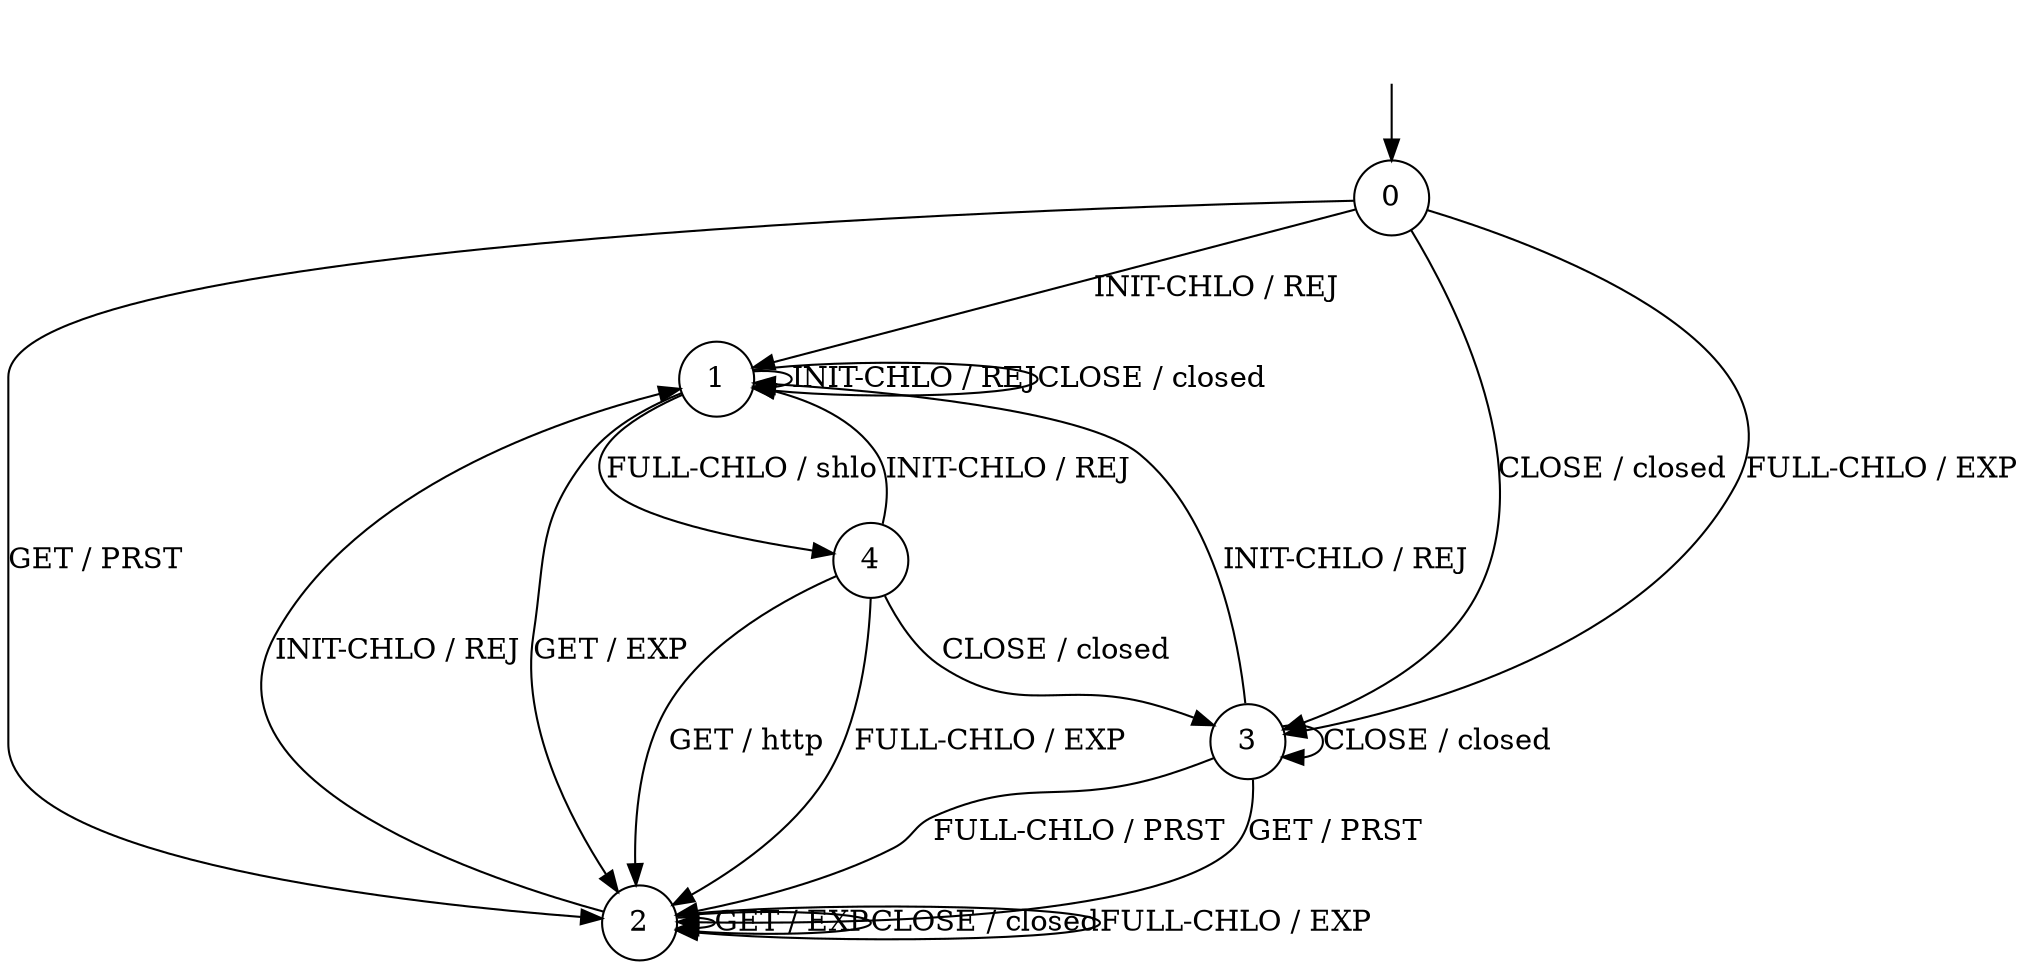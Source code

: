 digraph g {
__start0 [label="" shape="none"];

	s0 [shape="circle" label="0"];
	s1 [shape="circle" label="1"];
	s2 [shape="circle" label="2"];
	s3 [shape="circle" label="3"];
	s4 [shape="circle" label="4"];
	s0 -> s1 [label="INIT-CHLO / REJ"];
	s0 -> s2 [label="GET / PRST"];
	s0 -> s3 [label="CLOSE / closed"];
	s0 -> s3 [label="FULL-CHLO / EXP"];
	s1 -> s1 [label="INIT-CHLO / REJ"];
	s1 -> s2 [label="GET / EXP"];
	s1 -> s1 [label="CLOSE / closed"];
	s1 -> s4 [label="FULL-CHLO / shlo"];
	s2 -> s1 [label="INIT-CHLO / REJ"];
	s2 -> s2 [label="GET / EXP"];
	s2 -> s2 [label="CLOSE / closed"];
	s2 -> s2 [label="FULL-CHLO / EXP"];
	s3 -> s1 [label="INIT-CHLO / REJ"];
	s3 -> s2 [label="GET / PRST"];
	s3 -> s3 [label="CLOSE / closed"];
	s3 -> s2 [label="FULL-CHLO / PRST"];
	s4 -> s1 [label="INIT-CHLO / REJ"];
	s4 -> s2 [label="GET / http"];
	s4 -> s3 [label="CLOSE / closed"];
	s4 -> s2 [label="FULL-CHLO / EXP"];

__start0 -> s0;
}

